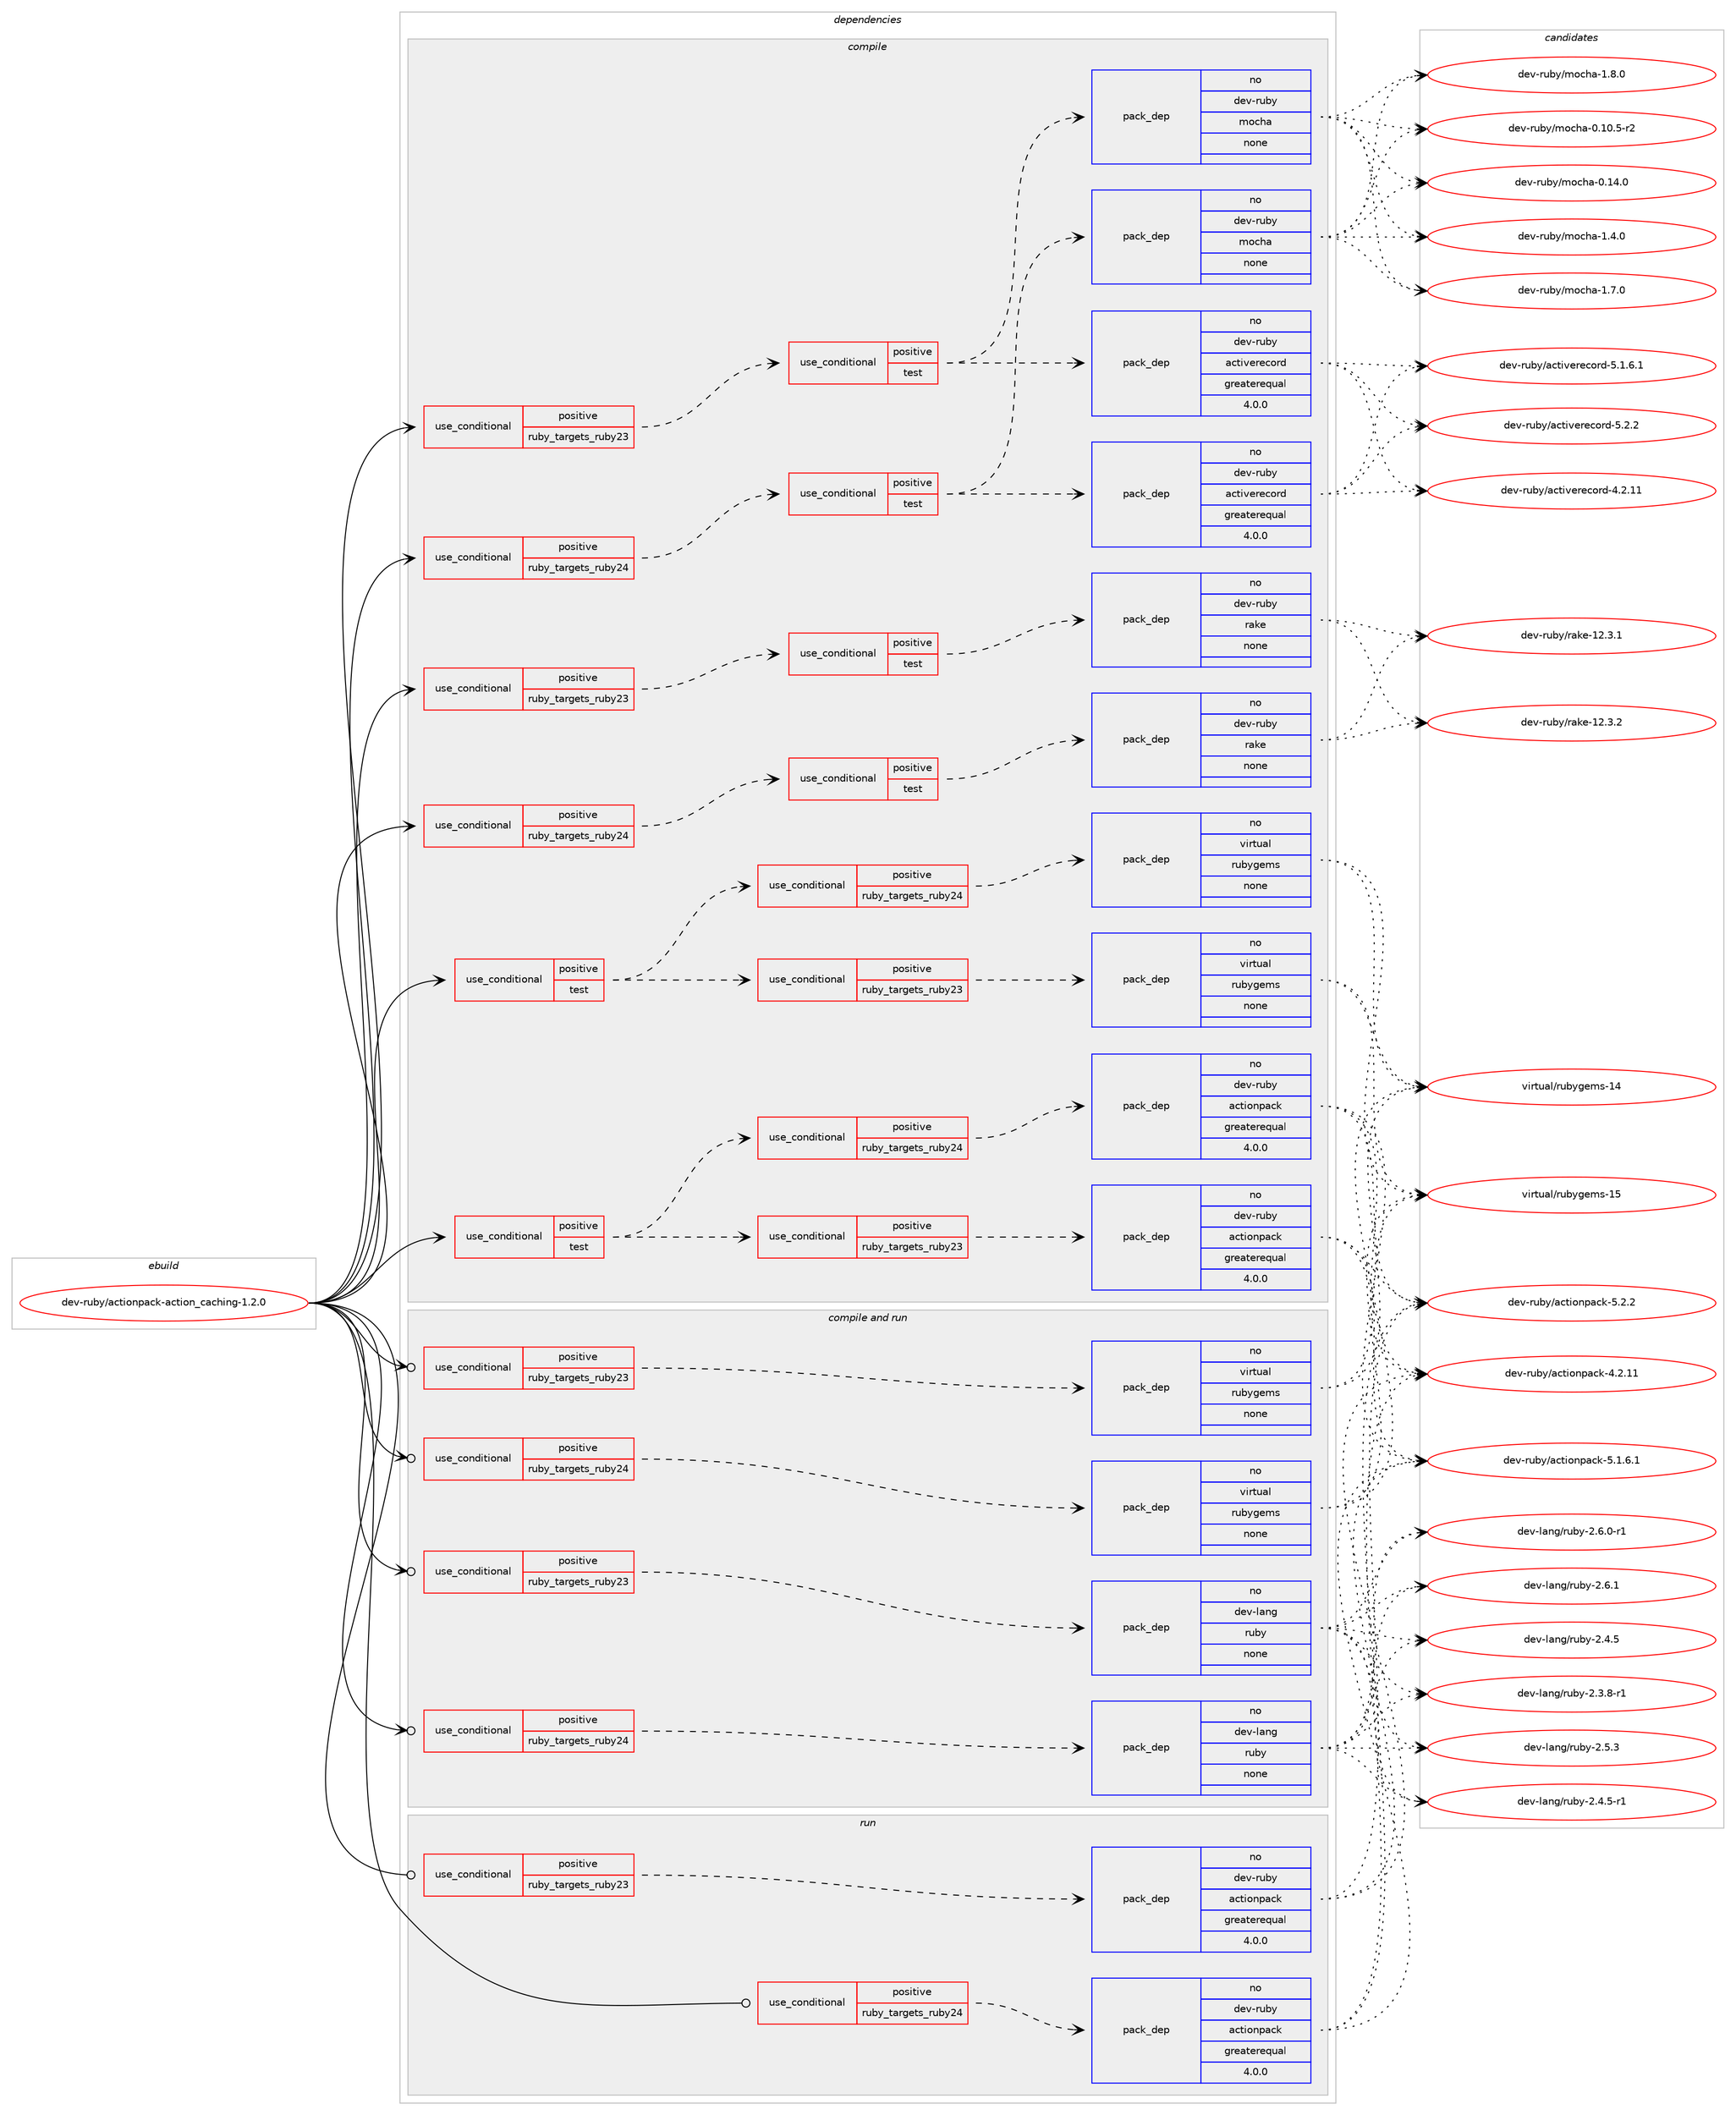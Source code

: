 digraph prolog {

# *************
# Graph options
# *************

newrank=true;
concentrate=true;
compound=true;
graph [rankdir=LR,fontname=Helvetica,fontsize=10,ranksep=1.5];#, ranksep=2.5, nodesep=0.2];
edge  [arrowhead=vee];
node  [fontname=Helvetica,fontsize=10];

# **********
# The ebuild
# **********

subgraph cluster_leftcol {
color=gray;
rank=same;
label=<<i>ebuild</i>>;
id [label="dev-ruby/actionpack-action_caching-1.2.0", color=red, width=4, href="../dev-ruby/actionpack-action_caching-1.2.0.svg"];
}

# ****************
# The dependencies
# ****************

subgraph cluster_midcol {
color=gray;
label=<<i>dependencies</i>>;
subgraph cluster_compile {
fillcolor="#eeeeee";
style=filled;
label=<<i>compile</i>>;
subgraph cond392195 {
dependency1478357 [label=<<TABLE BORDER="0" CELLBORDER="1" CELLSPACING="0" CELLPADDING="4"><TR><TD ROWSPAN="3" CELLPADDING="10">use_conditional</TD></TR><TR><TD>positive</TD></TR><TR><TD>ruby_targets_ruby23</TD></TR></TABLE>>, shape=none, color=red];
subgraph cond392196 {
dependency1478358 [label=<<TABLE BORDER="0" CELLBORDER="1" CELLSPACING="0" CELLPADDING="4"><TR><TD ROWSPAN="3" CELLPADDING="10">use_conditional</TD></TR><TR><TD>positive</TD></TR><TR><TD>test</TD></TR></TABLE>>, shape=none, color=red];
subgraph pack1062772 {
dependency1478359 [label=<<TABLE BORDER="0" CELLBORDER="1" CELLSPACING="0" CELLPADDING="4" WIDTH="220"><TR><TD ROWSPAN="6" CELLPADDING="30">pack_dep</TD></TR><TR><TD WIDTH="110">no</TD></TR><TR><TD>dev-ruby</TD></TR><TR><TD>activerecord</TD></TR><TR><TD>greaterequal</TD></TR><TR><TD>4.0.0</TD></TR></TABLE>>, shape=none, color=blue];
}
dependency1478358:e -> dependency1478359:w [weight=20,style="dashed",arrowhead="vee"];
subgraph pack1062773 {
dependency1478360 [label=<<TABLE BORDER="0" CELLBORDER="1" CELLSPACING="0" CELLPADDING="4" WIDTH="220"><TR><TD ROWSPAN="6" CELLPADDING="30">pack_dep</TD></TR><TR><TD WIDTH="110">no</TD></TR><TR><TD>dev-ruby</TD></TR><TR><TD>mocha</TD></TR><TR><TD>none</TD></TR><TR><TD></TD></TR></TABLE>>, shape=none, color=blue];
}
dependency1478358:e -> dependency1478360:w [weight=20,style="dashed",arrowhead="vee"];
}
dependency1478357:e -> dependency1478358:w [weight=20,style="dashed",arrowhead="vee"];
}
id:e -> dependency1478357:w [weight=20,style="solid",arrowhead="vee"];
subgraph cond392197 {
dependency1478361 [label=<<TABLE BORDER="0" CELLBORDER="1" CELLSPACING="0" CELLPADDING="4"><TR><TD ROWSPAN="3" CELLPADDING="10">use_conditional</TD></TR><TR><TD>positive</TD></TR><TR><TD>ruby_targets_ruby23</TD></TR></TABLE>>, shape=none, color=red];
subgraph cond392198 {
dependency1478362 [label=<<TABLE BORDER="0" CELLBORDER="1" CELLSPACING="0" CELLPADDING="4"><TR><TD ROWSPAN="3" CELLPADDING="10">use_conditional</TD></TR><TR><TD>positive</TD></TR><TR><TD>test</TD></TR></TABLE>>, shape=none, color=red];
subgraph pack1062774 {
dependency1478363 [label=<<TABLE BORDER="0" CELLBORDER="1" CELLSPACING="0" CELLPADDING="4" WIDTH="220"><TR><TD ROWSPAN="6" CELLPADDING="30">pack_dep</TD></TR><TR><TD WIDTH="110">no</TD></TR><TR><TD>dev-ruby</TD></TR><TR><TD>rake</TD></TR><TR><TD>none</TD></TR><TR><TD></TD></TR></TABLE>>, shape=none, color=blue];
}
dependency1478362:e -> dependency1478363:w [weight=20,style="dashed",arrowhead="vee"];
}
dependency1478361:e -> dependency1478362:w [weight=20,style="dashed",arrowhead="vee"];
}
id:e -> dependency1478361:w [weight=20,style="solid",arrowhead="vee"];
subgraph cond392199 {
dependency1478364 [label=<<TABLE BORDER="0" CELLBORDER="1" CELLSPACING="0" CELLPADDING="4"><TR><TD ROWSPAN="3" CELLPADDING="10">use_conditional</TD></TR><TR><TD>positive</TD></TR><TR><TD>ruby_targets_ruby24</TD></TR></TABLE>>, shape=none, color=red];
subgraph cond392200 {
dependency1478365 [label=<<TABLE BORDER="0" CELLBORDER="1" CELLSPACING="0" CELLPADDING="4"><TR><TD ROWSPAN="3" CELLPADDING="10">use_conditional</TD></TR><TR><TD>positive</TD></TR><TR><TD>test</TD></TR></TABLE>>, shape=none, color=red];
subgraph pack1062775 {
dependency1478366 [label=<<TABLE BORDER="0" CELLBORDER="1" CELLSPACING="0" CELLPADDING="4" WIDTH="220"><TR><TD ROWSPAN="6" CELLPADDING="30">pack_dep</TD></TR><TR><TD WIDTH="110">no</TD></TR><TR><TD>dev-ruby</TD></TR><TR><TD>activerecord</TD></TR><TR><TD>greaterequal</TD></TR><TR><TD>4.0.0</TD></TR></TABLE>>, shape=none, color=blue];
}
dependency1478365:e -> dependency1478366:w [weight=20,style="dashed",arrowhead="vee"];
subgraph pack1062776 {
dependency1478367 [label=<<TABLE BORDER="0" CELLBORDER="1" CELLSPACING="0" CELLPADDING="4" WIDTH="220"><TR><TD ROWSPAN="6" CELLPADDING="30">pack_dep</TD></TR><TR><TD WIDTH="110">no</TD></TR><TR><TD>dev-ruby</TD></TR><TR><TD>mocha</TD></TR><TR><TD>none</TD></TR><TR><TD></TD></TR></TABLE>>, shape=none, color=blue];
}
dependency1478365:e -> dependency1478367:w [weight=20,style="dashed",arrowhead="vee"];
}
dependency1478364:e -> dependency1478365:w [weight=20,style="dashed",arrowhead="vee"];
}
id:e -> dependency1478364:w [weight=20,style="solid",arrowhead="vee"];
subgraph cond392201 {
dependency1478368 [label=<<TABLE BORDER="0" CELLBORDER="1" CELLSPACING="0" CELLPADDING="4"><TR><TD ROWSPAN="3" CELLPADDING="10">use_conditional</TD></TR><TR><TD>positive</TD></TR><TR><TD>ruby_targets_ruby24</TD></TR></TABLE>>, shape=none, color=red];
subgraph cond392202 {
dependency1478369 [label=<<TABLE BORDER="0" CELLBORDER="1" CELLSPACING="0" CELLPADDING="4"><TR><TD ROWSPAN="3" CELLPADDING="10">use_conditional</TD></TR><TR><TD>positive</TD></TR><TR><TD>test</TD></TR></TABLE>>, shape=none, color=red];
subgraph pack1062777 {
dependency1478370 [label=<<TABLE BORDER="0" CELLBORDER="1" CELLSPACING="0" CELLPADDING="4" WIDTH="220"><TR><TD ROWSPAN="6" CELLPADDING="30">pack_dep</TD></TR><TR><TD WIDTH="110">no</TD></TR><TR><TD>dev-ruby</TD></TR><TR><TD>rake</TD></TR><TR><TD>none</TD></TR><TR><TD></TD></TR></TABLE>>, shape=none, color=blue];
}
dependency1478369:e -> dependency1478370:w [weight=20,style="dashed",arrowhead="vee"];
}
dependency1478368:e -> dependency1478369:w [weight=20,style="dashed",arrowhead="vee"];
}
id:e -> dependency1478368:w [weight=20,style="solid",arrowhead="vee"];
subgraph cond392203 {
dependency1478371 [label=<<TABLE BORDER="0" CELLBORDER="1" CELLSPACING="0" CELLPADDING="4"><TR><TD ROWSPAN="3" CELLPADDING="10">use_conditional</TD></TR><TR><TD>positive</TD></TR><TR><TD>test</TD></TR></TABLE>>, shape=none, color=red];
subgraph cond392204 {
dependency1478372 [label=<<TABLE BORDER="0" CELLBORDER="1" CELLSPACING="0" CELLPADDING="4"><TR><TD ROWSPAN="3" CELLPADDING="10">use_conditional</TD></TR><TR><TD>positive</TD></TR><TR><TD>ruby_targets_ruby23</TD></TR></TABLE>>, shape=none, color=red];
subgraph pack1062778 {
dependency1478373 [label=<<TABLE BORDER="0" CELLBORDER="1" CELLSPACING="0" CELLPADDING="4" WIDTH="220"><TR><TD ROWSPAN="6" CELLPADDING="30">pack_dep</TD></TR><TR><TD WIDTH="110">no</TD></TR><TR><TD>dev-ruby</TD></TR><TR><TD>actionpack</TD></TR><TR><TD>greaterequal</TD></TR><TR><TD>4.0.0</TD></TR></TABLE>>, shape=none, color=blue];
}
dependency1478372:e -> dependency1478373:w [weight=20,style="dashed",arrowhead="vee"];
}
dependency1478371:e -> dependency1478372:w [weight=20,style="dashed",arrowhead="vee"];
subgraph cond392205 {
dependency1478374 [label=<<TABLE BORDER="0" CELLBORDER="1" CELLSPACING="0" CELLPADDING="4"><TR><TD ROWSPAN="3" CELLPADDING="10">use_conditional</TD></TR><TR><TD>positive</TD></TR><TR><TD>ruby_targets_ruby24</TD></TR></TABLE>>, shape=none, color=red];
subgraph pack1062779 {
dependency1478375 [label=<<TABLE BORDER="0" CELLBORDER="1" CELLSPACING="0" CELLPADDING="4" WIDTH="220"><TR><TD ROWSPAN="6" CELLPADDING="30">pack_dep</TD></TR><TR><TD WIDTH="110">no</TD></TR><TR><TD>dev-ruby</TD></TR><TR><TD>actionpack</TD></TR><TR><TD>greaterequal</TD></TR><TR><TD>4.0.0</TD></TR></TABLE>>, shape=none, color=blue];
}
dependency1478374:e -> dependency1478375:w [weight=20,style="dashed",arrowhead="vee"];
}
dependency1478371:e -> dependency1478374:w [weight=20,style="dashed",arrowhead="vee"];
}
id:e -> dependency1478371:w [weight=20,style="solid",arrowhead="vee"];
subgraph cond392206 {
dependency1478376 [label=<<TABLE BORDER="0" CELLBORDER="1" CELLSPACING="0" CELLPADDING="4"><TR><TD ROWSPAN="3" CELLPADDING="10">use_conditional</TD></TR><TR><TD>positive</TD></TR><TR><TD>test</TD></TR></TABLE>>, shape=none, color=red];
subgraph cond392207 {
dependency1478377 [label=<<TABLE BORDER="0" CELLBORDER="1" CELLSPACING="0" CELLPADDING="4"><TR><TD ROWSPAN="3" CELLPADDING="10">use_conditional</TD></TR><TR><TD>positive</TD></TR><TR><TD>ruby_targets_ruby23</TD></TR></TABLE>>, shape=none, color=red];
subgraph pack1062780 {
dependency1478378 [label=<<TABLE BORDER="0" CELLBORDER="1" CELLSPACING="0" CELLPADDING="4" WIDTH="220"><TR><TD ROWSPAN="6" CELLPADDING="30">pack_dep</TD></TR><TR><TD WIDTH="110">no</TD></TR><TR><TD>virtual</TD></TR><TR><TD>rubygems</TD></TR><TR><TD>none</TD></TR><TR><TD></TD></TR></TABLE>>, shape=none, color=blue];
}
dependency1478377:e -> dependency1478378:w [weight=20,style="dashed",arrowhead="vee"];
}
dependency1478376:e -> dependency1478377:w [weight=20,style="dashed",arrowhead="vee"];
subgraph cond392208 {
dependency1478379 [label=<<TABLE BORDER="0" CELLBORDER="1" CELLSPACING="0" CELLPADDING="4"><TR><TD ROWSPAN="3" CELLPADDING="10">use_conditional</TD></TR><TR><TD>positive</TD></TR><TR><TD>ruby_targets_ruby24</TD></TR></TABLE>>, shape=none, color=red];
subgraph pack1062781 {
dependency1478380 [label=<<TABLE BORDER="0" CELLBORDER="1" CELLSPACING="0" CELLPADDING="4" WIDTH="220"><TR><TD ROWSPAN="6" CELLPADDING="30">pack_dep</TD></TR><TR><TD WIDTH="110">no</TD></TR><TR><TD>virtual</TD></TR><TR><TD>rubygems</TD></TR><TR><TD>none</TD></TR><TR><TD></TD></TR></TABLE>>, shape=none, color=blue];
}
dependency1478379:e -> dependency1478380:w [weight=20,style="dashed",arrowhead="vee"];
}
dependency1478376:e -> dependency1478379:w [weight=20,style="dashed",arrowhead="vee"];
}
id:e -> dependency1478376:w [weight=20,style="solid",arrowhead="vee"];
}
subgraph cluster_compileandrun {
fillcolor="#eeeeee";
style=filled;
label=<<i>compile and run</i>>;
subgraph cond392209 {
dependency1478381 [label=<<TABLE BORDER="0" CELLBORDER="1" CELLSPACING="0" CELLPADDING="4"><TR><TD ROWSPAN="3" CELLPADDING="10">use_conditional</TD></TR><TR><TD>positive</TD></TR><TR><TD>ruby_targets_ruby23</TD></TR></TABLE>>, shape=none, color=red];
subgraph pack1062782 {
dependency1478382 [label=<<TABLE BORDER="0" CELLBORDER="1" CELLSPACING="0" CELLPADDING="4" WIDTH="220"><TR><TD ROWSPAN="6" CELLPADDING="30">pack_dep</TD></TR><TR><TD WIDTH="110">no</TD></TR><TR><TD>dev-lang</TD></TR><TR><TD>ruby</TD></TR><TR><TD>none</TD></TR><TR><TD></TD></TR></TABLE>>, shape=none, color=blue];
}
dependency1478381:e -> dependency1478382:w [weight=20,style="dashed",arrowhead="vee"];
}
id:e -> dependency1478381:w [weight=20,style="solid",arrowhead="odotvee"];
subgraph cond392210 {
dependency1478383 [label=<<TABLE BORDER="0" CELLBORDER="1" CELLSPACING="0" CELLPADDING="4"><TR><TD ROWSPAN="3" CELLPADDING="10">use_conditional</TD></TR><TR><TD>positive</TD></TR><TR><TD>ruby_targets_ruby23</TD></TR></TABLE>>, shape=none, color=red];
subgraph pack1062783 {
dependency1478384 [label=<<TABLE BORDER="0" CELLBORDER="1" CELLSPACING="0" CELLPADDING="4" WIDTH="220"><TR><TD ROWSPAN="6" CELLPADDING="30">pack_dep</TD></TR><TR><TD WIDTH="110">no</TD></TR><TR><TD>virtual</TD></TR><TR><TD>rubygems</TD></TR><TR><TD>none</TD></TR><TR><TD></TD></TR></TABLE>>, shape=none, color=blue];
}
dependency1478383:e -> dependency1478384:w [weight=20,style="dashed",arrowhead="vee"];
}
id:e -> dependency1478383:w [weight=20,style="solid",arrowhead="odotvee"];
subgraph cond392211 {
dependency1478385 [label=<<TABLE BORDER="0" CELLBORDER="1" CELLSPACING="0" CELLPADDING="4"><TR><TD ROWSPAN="3" CELLPADDING="10">use_conditional</TD></TR><TR><TD>positive</TD></TR><TR><TD>ruby_targets_ruby24</TD></TR></TABLE>>, shape=none, color=red];
subgraph pack1062784 {
dependency1478386 [label=<<TABLE BORDER="0" CELLBORDER="1" CELLSPACING="0" CELLPADDING="4" WIDTH="220"><TR><TD ROWSPAN="6" CELLPADDING="30">pack_dep</TD></TR><TR><TD WIDTH="110">no</TD></TR><TR><TD>dev-lang</TD></TR><TR><TD>ruby</TD></TR><TR><TD>none</TD></TR><TR><TD></TD></TR></TABLE>>, shape=none, color=blue];
}
dependency1478385:e -> dependency1478386:w [weight=20,style="dashed",arrowhead="vee"];
}
id:e -> dependency1478385:w [weight=20,style="solid",arrowhead="odotvee"];
subgraph cond392212 {
dependency1478387 [label=<<TABLE BORDER="0" CELLBORDER="1" CELLSPACING="0" CELLPADDING="4"><TR><TD ROWSPAN="3" CELLPADDING="10">use_conditional</TD></TR><TR><TD>positive</TD></TR><TR><TD>ruby_targets_ruby24</TD></TR></TABLE>>, shape=none, color=red];
subgraph pack1062785 {
dependency1478388 [label=<<TABLE BORDER="0" CELLBORDER="1" CELLSPACING="0" CELLPADDING="4" WIDTH="220"><TR><TD ROWSPAN="6" CELLPADDING="30">pack_dep</TD></TR><TR><TD WIDTH="110">no</TD></TR><TR><TD>virtual</TD></TR><TR><TD>rubygems</TD></TR><TR><TD>none</TD></TR><TR><TD></TD></TR></TABLE>>, shape=none, color=blue];
}
dependency1478387:e -> dependency1478388:w [weight=20,style="dashed",arrowhead="vee"];
}
id:e -> dependency1478387:w [weight=20,style="solid",arrowhead="odotvee"];
}
subgraph cluster_run {
fillcolor="#eeeeee";
style=filled;
label=<<i>run</i>>;
subgraph cond392213 {
dependency1478389 [label=<<TABLE BORDER="0" CELLBORDER="1" CELLSPACING="0" CELLPADDING="4"><TR><TD ROWSPAN="3" CELLPADDING="10">use_conditional</TD></TR><TR><TD>positive</TD></TR><TR><TD>ruby_targets_ruby23</TD></TR></TABLE>>, shape=none, color=red];
subgraph pack1062786 {
dependency1478390 [label=<<TABLE BORDER="0" CELLBORDER="1" CELLSPACING="0" CELLPADDING="4" WIDTH="220"><TR><TD ROWSPAN="6" CELLPADDING="30">pack_dep</TD></TR><TR><TD WIDTH="110">no</TD></TR><TR><TD>dev-ruby</TD></TR><TR><TD>actionpack</TD></TR><TR><TD>greaterequal</TD></TR><TR><TD>4.0.0</TD></TR></TABLE>>, shape=none, color=blue];
}
dependency1478389:e -> dependency1478390:w [weight=20,style="dashed",arrowhead="vee"];
}
id:e -> dependency1478389:w [weight=20,style="solid",arrowhead="odot"];
subgraph cond392214 {
dependency1478391 [label=<<TABLE BORDER="0" CELLBORDER="1" CELLSPACING="0" CELLPADDING="4"><TR><TD ROWSPAN="3" CELLPADDING="10">use_conditional</TD></TR><TR><TD>positive</TD></TR><TR><TD>ruby_targets_ruby24</TD></TR></TABLE>>, shape=none, color=red];
subgraph pack1062787 {
dependency1478392 [label=<<TABLE BORDER="0" CELLBORDER="1" CELLSPACING="0" CELLPADDING="4" WIDTH="220"><TR><TD ROWSPAN="6" CELLPADDING="30">pack_dep</TD></TR><TR><TD WIDTH="110">no</TD></TR><TR><TD>dev-ruby</TD></TR><TR><TD>actionpack</TD></TR><TR><TD>greaterequal</TD></TR><TR><TD>4.0.0</TD></TR></TABLE>>, shape=none, color=blue];
}
dependency1478391:e -> dependency1478392:w [weight=20,style="dashed",arrowhead="vee"];
}
id:e -> dependency1478391:w [weight=20,style="solid",arrowhead="odot"];
}
}

# **************
# The candidates
# **************

subgraph cluster_choices {
rank=same;
color=gray;
label=<<i>candidates</i>>;

subgraph choice1062772 {
color=black;
nodesep=1;
choice10010111845114117981214797991161051181011141019911111410045524650464949 [label="dev-ruby/activerecord-4.2.11", color=red, width=4,href="../dev-ruby/activerecord-4.2.11.svg"];
choice1001011184511411798121479799116105118101114101991111141004553464946544649 [label="dev-ruby/activerecord-5.1.6.1", color=red, width=4,href="../dev-ruby/activerecord-5.1.6.1.svg"];
choice100101118451141179812147979911610511810111410199111114100455346504650 [label="dev-ruby/activerecord-5.2.2", color=red, width=4,href="../dev-ruby/activerecord-5.2.2.svg"];
dependency1478359:e -> choice10010111845114117981214797991161051181011141019911111410045524650464949:w [style=dotted,weight="100"];
dependency1478359:e -> choice1001011184511411798121479799116105118101114101991111141004553464946544649:w [style=dotted,weight="100"];
dependency1478359:e -> choice100101118451141179812147979911610511810111410199111114100455346504650:w [style=dotted,weight="100"];
}
subgraph choice1062773 {
color=black;
nodesep=1;
choice1001011184511411798121471091119910497454846494846534511450 [label="dev-ruby/mocha-0.10.5-r2", color=red, width=4,href="../dev-ruby/mocha-0.10.5-r2.svg"];
choice100101118451141179812147109111991049745484649524648 [label="dev-ruby/mocha-0.14.0", color=red, width=4,href="../dev-ruby/mocha-0.14.0.svg"];
choice1001011184511411798121471091119910497454946524648 [label="dev-ruby/mocha-1.4.0", color=red, width=4,href="../dev-ruby/mocha-1.4.0.svg"];
choice1001011184511411798121471091119910497454946554648 [label="dev-ruby/mocha-1.7.0", color=red, width=4,href="../dev-ruby/mocha-1.7.0.svg"];
choice1001011184511411798121471091119910497454946564648 [label="dev-ruby/mocha-1.8.0", color=red, width=4,href="../dev-ruby/mocha-1.8.0.svg"];
dependency1478360:e -> choice1001011184511411798121471091119910497454846494846534511450:w [style=dotted,weight="100"];
dependency1478360:e -> choice100101118451141179812147109111991049745484649524648:w [style=dotted,weight="100"];
dependency1478360:e -> choice1001011184511411798121471091119910497454946524648:w [style=dotted,weight="100"];
dependency1478360:e -> choice1001011184511411798121471091119910497454946554648:w [style=dotted,weight="100"];
dependency1478360:e -> choice1001011184511411798121471091119910497454946564648:w [style=dotted,weight="100"];
}
subgraph choice1062774 {
color=black;
nodesep=1;
choice1001011184511411798121471149710710145495046514649 [label="dev-ruby/rake-12.3.1", color=red, width=4,href="../dev-ruby/rake-12.3.1.svg"];
choice1001011184511411798121471149710710145495046514650 [label="dev-ruby/rake-12.3.2", color=red, width=4,href="../dev-ruby/rake-12.3.2.svg"];
dependency1478363:e -> choice1001011184511411798121471149710710145495046514649:w [style=dotted,weight="100"];
dependency1478363:e -> choice1001011184511411798121471149710710145495046514650:w [style=dotted,weight="100"];
}
subgraph choice1062775 {
color=black;
nodesep=1;
choice10010111845114117981214797991161051181011141019911111410045524650464949 [label="dev-ruby/activerecord-4.2.11", color=red, width=4,href="../dev-ruby/activerecord-4.2.11.svg"];
choice1001011184511411798121479799116105118101114101991111141004553464946544649 [label="dev-ruby/activerecord-5.1.6.1", color=red, width=4,href="../dev-ruby/activerecord-5.1.6.1.svg"];
choice100101118451141179812147979911610511810111410199111114100455346504650 [label="dev-ruby/activerecord-5.2.2", color=red, width=4,href="../dev-ruby/activerecord-5.2.2.svg"];
dependency1478366:e -> choice10010111845114117981214797991161051181011141019911111410045524650464949:w [style=dotted,weight="100"];
dependency1478366:e -> choice1001011184511411798121479799116105118101114101991111141004553464946544649:w [style=dotted,weight="100"];
dependency1478366:e -> choice100101118451141179812147979911610511810111410199111114100455346504650:w [style=dotted,weight="100"];
}
subgraph choice1062776 {
color=black;
nodesep=1;
choice1001011184511411798121471091119910497454846494846534511450 [label="dev-ruby/mocha-0.10.5-r2", color=red, width=4,href="../dev-ruby/mocha-0.10.5-r2.svg"];
choice100101118451141179812147109111991049745484649524648 [label="dev-ruby/mocha-0.14.0", color=red, width=4,href="../dev-ruby/mocha-0.14.0.svg"];
choice1001011184511411798121471091119910497454946524648 [label="dev-ruby/mocha-1.4.0", color=red, width=4,href="../dev-ruby/mocha-1.4.0.svg"];
choice1001011184511411798121471091119910497454946554648 [label="dev-ruby/mocha-1.7.0", color=red, width=4,href="../dev-ruby/mocha-1.7.0.svg"];
choice1001011184511411798121471091119910497454946564648 [label="dev-ruby/mocha-1.8.0", color=red, width=4,href="../dev-ruby/mocha-1.8.0.svg"];
dependency1478367:e -> choice1001011184511411798121471091119910497454846494846534511450:w [style=dotted,weight="100"];
dependency1478367:e -> choice100101118451141179812147109111991049745484649524648:w [style=dotted,weight="100"];
dependency1478367:e -> choice1001011184511411798121471091119910497454946524648:w [style=dotted,weight="100"];
dependency1478367:e -> choice1001011184511411798121471091119910497454946554648:w [style=dotted,weight="100"];
dependency1478367:e -> choice1001011184511411798121471091119910497454946564648:w [style=dotted,weight="100"];
}
subgraph choice1062777 {
color=black;
nodesep=1;
choice1001011184511411798121471149710710145495046514649 [label="dev-ruby/rake-12.3.1", color=red, width=4,href="../dev-ruby/rake-12.3.1.svg"];
choice1001011184511411798121471149710710145495046514650 [label="dev-ruby/rake-12.3.2", color=red, width=4,href="../dev-ruby/rake-12.3.2.svg"];
dependency1478370:e -> choice1001011184511411798121471149710710145495046514649:w [style=dotted,weight="100"];
dependency1478370:e -> choice1001011184511411798121471149710710145495046514650:w [style=dotted,weight="100"];
}
subgraph choice1062778 {
color=black;
nodesep=1;
choice1001011184511411798121479799116105111110112979910745524650464949 [label="dev-ruby/actionpack-4.2.11", color=red, width=4,href="../dev-ruby/actionpack-4.2.11.svg"];
choice100101118451141179812147979911610511111011297991074553464946544649 [label="dev-ruby/actionpack-5.1.6.1", color=red, width=4,href="../dev-ruby/actionpack-5.1.6.1.svg"];
choice10010111845114117981214797991161051111101129799107455346504650 [label="dev-ruby/actionpack-5.2.2", color=red, width=4,href="../dev-ruby/actionpack-5.2.2.svg"];
dependency1478373:e -> choice1001011184511411798121479799116105111110112979910745524650464949:w [style=dotted,weight="100"];
dependency1478373:e -> choice100101118451141179812147979911610511111011297991074553464946544649:w [style=dotted,weight="100"];
dependency1478373:e -> choice10010111845114117981214797991161051111101129799107455346504650:w [style=dotted,weight="100"];
}
subgraph choice1062779 {
color=black;
nodesep=1;
choice1001011184511411798121479799116105111110112979910745524650464949 [label="dev-ruby/actionpack-4.2.11", color=red, width=4,href="../dev-ruby/actionpack-4.2.11.svg"];
choice100101118451141179812147979911610511111011297991074553464946544649 [label="dev-ruby/actionpack-5.1.6.1", color=red, width=4,href="../dev-ruby/actionpack-5.1.6.1.svg"];
choice10010111845114117981214797991161051111101129799107455346504650 [label="dev-ruby/actionpack-5.2.2", color=red, width=4,href="../dev-ruby/actionpack-5.2.2.svg"];
dependency1478375:e -> choice1001011184511411798121479799116105111110112979910745524650464949:w [style=dotted,weight="100"];
dependency1478375:e -> choice100101118451141179812147979911610511111011297991074553464946544649:w [style=dotted,weight="100"];
dependency1478375:e -> choice10010111845114117981214797991161051111101129799107455346504650:w [style=dotted,weight="100"];
}
subgraph choice1062780 {
color=black;
nodesep=1;
choice118105114116117971084711411798121103101109115454952 [label="virtual/rubygems-14", color=red, width=4,href="../virtual/rubygems-14.svg"];
choice118105114116117971084711411798121103101109115454953 [label="virtual/rubygems-15", color=red, width=4,href="../virtual/rubygems-15.svg"];
dependency1478378:e -> choice118105114116117971084711411798121103101109115454952:w [style=dotted,weight="100"];
dependency1478378:e -> choice118105114116117971084711411798121103101109115454953:w [style=dotted,weight="100"];
}
subgraph choice1062781 {
color=black;
nodesep=1;
choice118105114116117971084711411798121103101109115454952 [label="virtual/rubygems-14", color=red, width=4,href="../virtual/rubygems-14.svg"];
choice118105114116117971084711411798121103101109115454953 [label="virtual/rubygems-15", color=red, width=4,href="../virtual/rubygems-15.svg"];
dependency1478380:e -> choice118105114116117971084711411798121103101109115454952:w [style=dotted,weight="100"];
dependency1478380:e -> choice118105114116117971084711411798121103101109115454953:w [style=dotted,weight="100"];
}
subgraph choice1062782 {
color=black;
nodesep=1;
choice100101118451089711010347114117981214550465146564511449 [label="dev-lang/ruby-2.3.8-r1", color=red, width=4,href="../dev-lang/ruby-2.3.8-r1.svg"];
choice10010111845108971101034711411798121455046524653 [label="dev-lang/ruby-2.4.5", color=red, width=4,href="../dev-lang/ruby-2.4.5.svg"];
choice100101118451089711010347114117981214550465246534511449 [label="dev-lang/ruby-2.4.5-r1", color=red, width=4,href="../dev-lang/ruby-2.4.5-r1.svg"];
choice10010111845108971101034711411798121455046534651 [label="dev-lang/ruby-2.5.3", color=red, width=4,href="../dev-lang/ruby-2.5.3.svg"];
choice100101118451089711010347114117981214550465446484511449 [label="dev-lang/ruby-2.6.0-r1", color=red, width=4,href="../dev-lang/ruby-2.6.0-r1.svg"];
choice10010111845108971101034711411798121455046544649 [label="dev-lang/ruby-2.6.1", color=red, width=4,href="../dev-lang/ruby-2.6.1.svg"];
dependency1478382:e -> choice100101118451089711010347114117981214550465146564511449:w [style=dotted,weight="100"];
dependency1478382:e -> choice10010111845108971101034711411798121455046524653:w [style=dotted,weight="100"];
dependency1478382:e -> choice100101118451089711010347114117981214550465246534511449:w [style=dotted,weight="100"];
dependency1478382:e -> choice10010111845108971101034711411798121455046534651:w [style=dotted,weight="100"];
dependency1478382:e -> choice100101118451089711010347114117981214550465446484511449:w [style=dotted,weight="100"];
dependency1478382:e -> choice10010111845108971101034711411798121455046544649:w [style=dotted,weight="100"];
}
subgraph choice1062783 {
color=black;
nodesep=1;
choice118105114116117971084711411798121103101109115454952 [label="virtual/rubygems-14", color=red, width=4,href="../virtual/rubygems-14.svg"];
choice118105114116117971084711411798121103101109115454953 [label="virtual/rubygems-15", color=red, width=4,href="../virtual/rubygems-15.svg"];
dependency1478384:e -> choice118105114116117971084711411798121103101109115454952:w [style=dotted,weight="100"];
dependency1478384:e -> choice118105114116117971084711411798121103101109115454953:w [style=dotted,weight="100"];
}
subgraph choice1062784 {
color=black;
nodesep=1;
choice100101118451089711010347114117981214550465146564511449 [label="dev-lang/ruby-2.3.8-r1", color=red, width=4,href="../dev-lang/ruby-2.3.8-r1.svg"];
choice10010111845108971101034711411798121455046524653 [label="dev-lang/ruby-2.4.5", color=red, width=4,href="../dev-lang/ruby-2.4.5.svg"];
choice100101118451089711010347114117981214550465246534511449 [label="dev-lang/ruby-2.4.5-r1", color=red, width=4,href="../dev-lang/ruby-2.4.5-r1.svg"];
choice10010111845108971101034711411798121455046534651 [label="dev-lang/ruby-2.5.3", color=red, width=4,href="../dev-lang/ruby-2.5.3.svg"];
choice100101118451089711010347114117981214550465446484511449 [label="dev-lang/ruby-2.6.0-r1", color=red, width=4,href="../dev-lang/ruby-2.6.0-r1.svg"];
choice10010111845108971101034711411798121455046544649 [label="dev-lang/ruby-2.6.1", color=red, width=4,href="../dev-lang/ruby-2.6.1.svg"];
dependency1478386:e -> choice100101118451089711010347114117981214550465146564511449:w [style=dotted,weight="100"];
dependency1478386:e -> choice10010111845108971101034711411798121455046524653:w [style=dotted,weight="100"];
dependency1478386:e -> choice100101118451089711010347114117981214550465246534511449:w [style=dotted,weight="100"];
dependency1478386:e -> choice10010111845108971101034711411798121455046534651:w [style=dotted,weight="100"];
dependency1478386:e -> choice100101118451089711010347114117981214550465446484511449:w [style=dotted,weight="100"];
dependency1478386:e -> choice10010111845108971101034711411798121455046544649:w [style=dotted,weight="100"];
}
subgraph choice1062785 {
color=black;
nodesep=1;
choice118105114116117971084711411798121103101109115454952 [label="virtual/rubygems-14", color=red, width=4,href="../virtual/rubygems-14.svg"];
choice118105114116117971084711411798121103101109115454953 [label="virtual/rubygems-15", color=red, width=4,href="../virtual/rubygems-15.svg"];
dependency1478388:e -> choice118105114116117971084711411798121103101109115454952:w [style=dotted,weight="100"];
dependency1478388:e -> choice118105114116117971084711411798121103101109115454953:w [style=dotted,weight="100"];
}
subgraph choice1062786 {
color=black;
nodesep=1;
choice1001011184511411798121479799116105111110112979910745524650464949 [label="dev-ruby/actionpack-4.2.11", color=red, width=4,href="../dev-ruby/actionpack-4.2.11.svg"];
choice100101118451141179812147979911610511111011297991074553464946544649 [label="dev-ruby/actionpack-5.1.6.1", color=red, width=4,href="../dev-ruby/actionpack-5.1.6.1.svg"];
choice10010111845114117981214797991161051111101129799107455346504650 [label="dev-ruby/actionpack-5.2.2", color=red, width=4,href="../dev-ruby/actionpack-5.2.2.svg"];
dependency1478390:e -> choice1001011184511411798121479799116105111110112979910745524650464949:w [style=dotted,weight="100"];
dependency1478390:e -> choice100101118451141179812147979911610511111011297991074553464946544649:w [style=dotted,weight="100"];
dependency1478390:e -> choice10010111845114117981214797991161051111101129799107455346504650:w [style=dotted,weight="100"];
}
subgraph choice1062787 {
color=black;
nodesep=1;
choice1001011184511411798121479799116105111110112979910745524650464949 [label="dev-ruby/actionpack-4.2.11", color=red, width=4,href="../dev-ruby/actionpack-4.2.11.svg"];
choice100101118451141179812147979911610511111011297991074553464946544649 [label="dev-ruby/actionpack-5.1.6.1", color=red, width=4,href="../dev-ruby/actionpack-5.1.6.1.svg"];
choice10010111845114117981214797991161051111101129799107455346504650 [label="dev-ruby/actionpack-5.2.2", color=red, width=4,href="../dev-ruby/actionpack-5.2.2.svg"];
dependency1478392:e -> choice1001011184511411798121479799116105111110112979910745524650464949:w [style=dotted,weight="100"];
dependency1478392:e -> choice100101118451141179812147979911610511111011297991074553464946544649:w [style=dotted,weight="100"];
dependency1478392:e -> choice10010111845114117981214797991161051111101129799107455346504650:w [style=dotted,weight="100"];
}
}

}
